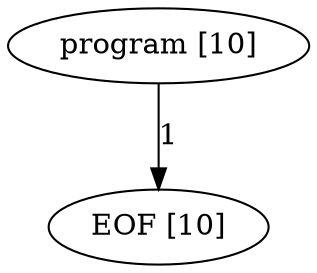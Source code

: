 digraph arpeggio_graph {
46319272 [label="program [10]"];
46319272->47823248 [label="1"]

47823248 [label="EOF [10]"];
}